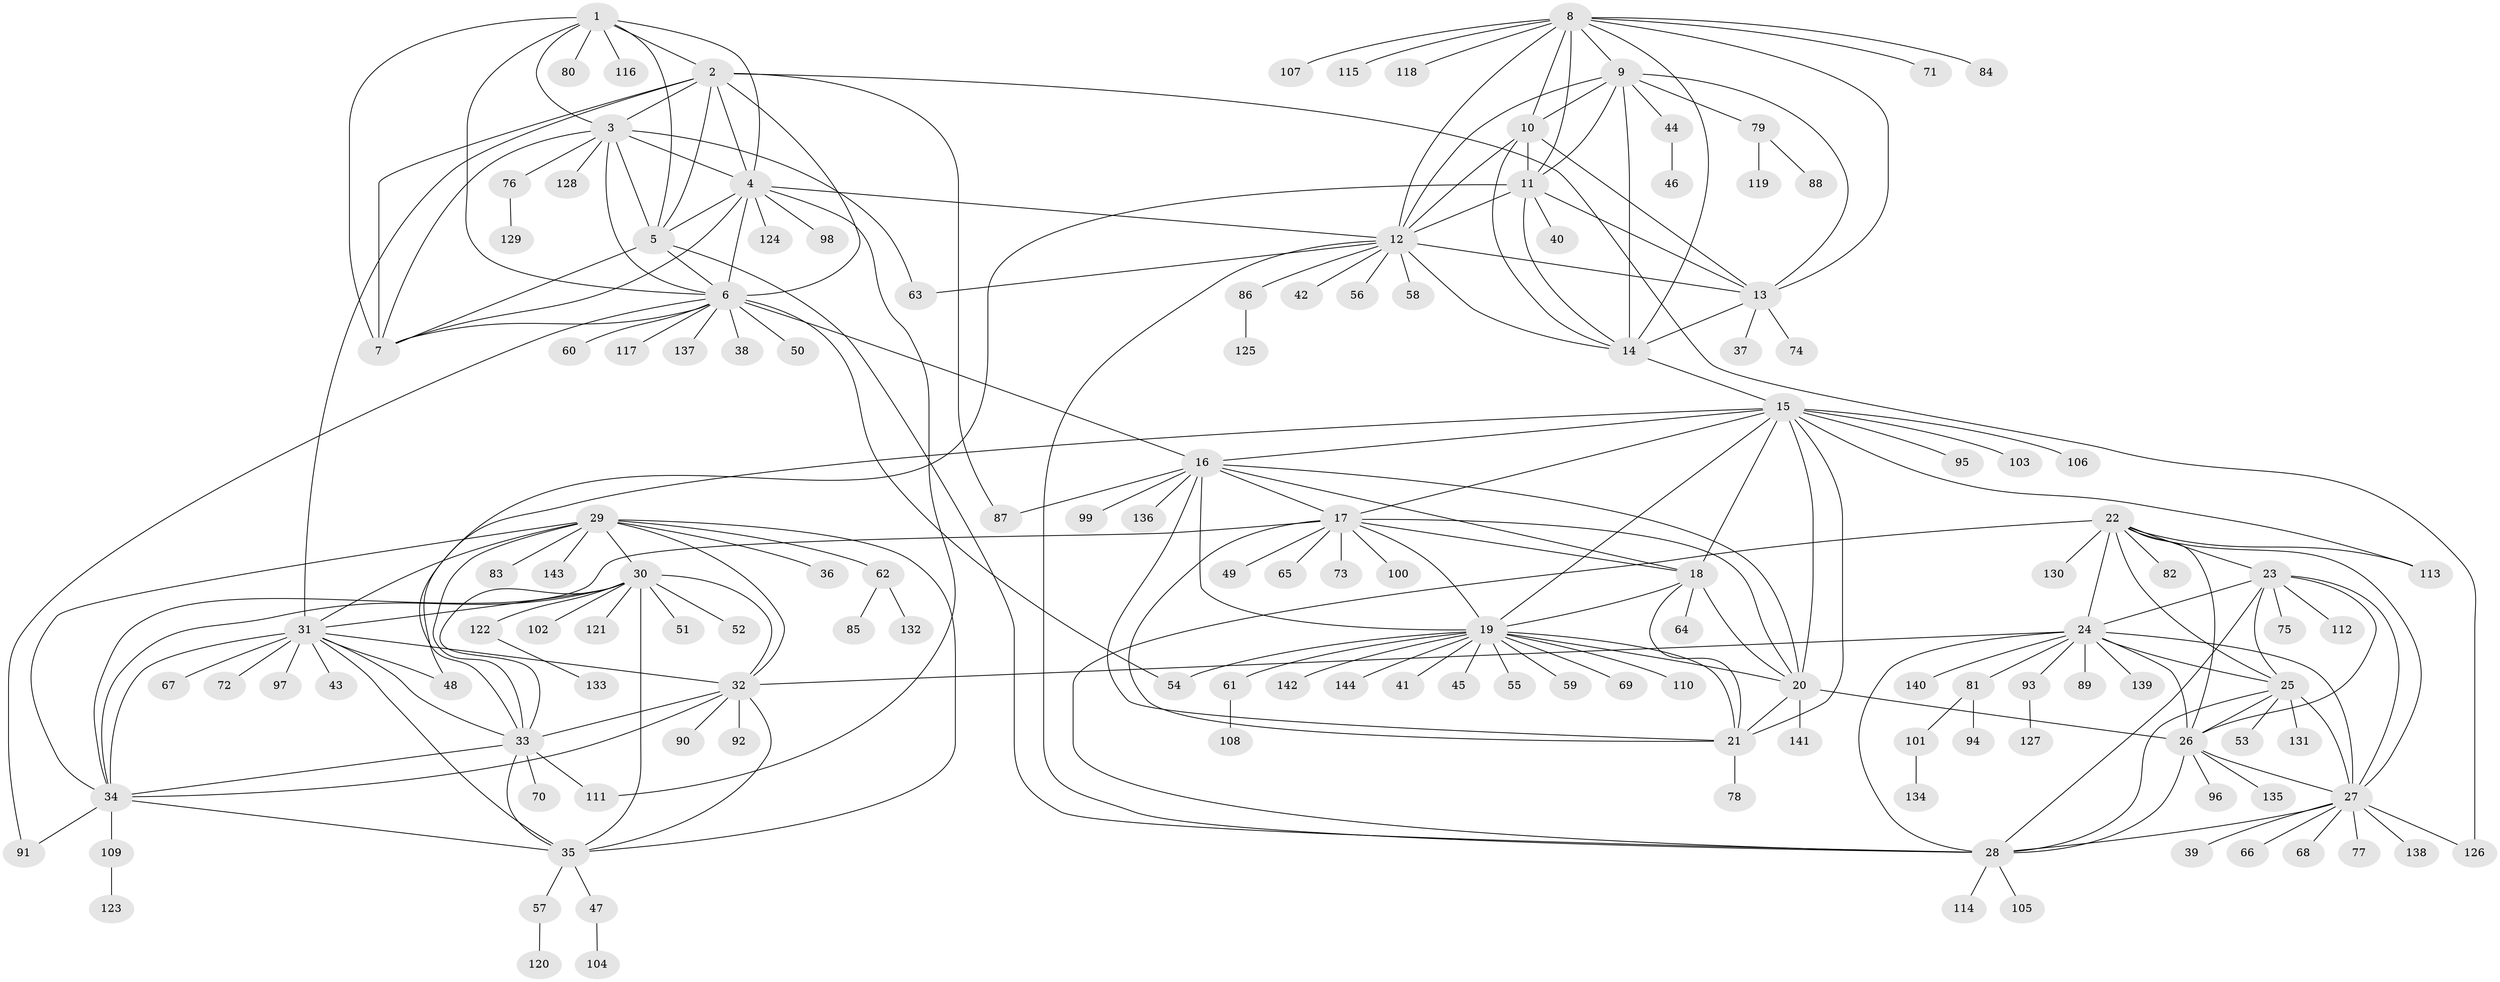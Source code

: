 // coarse degree distribution, {5: 0.027777777777777776, 7: 0.09722222222222222, 13: 0.013888888888888888, 10: 0.027777777777777776, 4: 0.013888888888888888, 11: 0.041666666666666664, 9: 0.041666666666666664, 6: 0.05555555555555555, 8: 0.041666666666666664, 2: 0.16666666666666666, 1: 0.4722222222222222}
// Generated by graph-tools (version 1.1) at 2025/52/03/04/25 22:52:46]
// undirected, 144 vertices, 232 edges
graph export_dot {
  node [color=gray90,style=filled];
  1;
  2;
  3;
  4;
  5;
  6;
  7;
  8;
  9;
  10;
  11;
  12;
  13;
  14;
  15;
  16;
  17;
  18;
  19;
  20;
  21;
  22;
  23;
  24;
  25;
  26;
  27;
  28;
  29;
  30;
  31;
  32;
  33;
  34;
  35;
  36;
  37;
  38;
  39;
  40;
  41;
  42;
  43;
  44;
  45;
  46;
  47;
  48;
  49;
  50;
  51;
  52;
  53;
  54;
  55;
  56;
  57;
  58;
  59;
  60;
  61;
  62;
  63;
  64;
  65;
  66;
  67;
  68;
  69;
  70;
  71;
  72;
  73;
  74;
  75;
  76;
  77;
  78;
  79;
  80;
  81;
  82;
  83;
  84;
  85;
  86;
  87;
  88;
  89;
  90;
  91;
  92;
  93;
  94;
  95;
  96;
  97;
  98;
  99;
  100;
  101;
  102;
  103;
  104;
  105;
  106;
  107;
  108;
  109;
  110;
  111;
  112;
  113;
  114;
  115;
  116;
  117;
  118;
  119;
  120;
  121;
  122;
  123;
  124;
  125;
  126;
  127;
  128;
  129;
  130;
  131;
  132;
  133;
  134;
  135;
  136;
  137;
  138;
  139;
  140;
  141;
  142;
  143;
  144;
  1 -- 2;
  1 -- 3;
  1 -- 4;
  1 -- 5;
  1 -- 6;
  1 -- 7;
  1 -- 80;
  1 -- 116;
  2 -- 3;
  2 -- 4;
  2 -- 5;
  2 -- 6;
  2 -- 7;
  2 -- 31;
  2 -- 87;
  2 -- 126;
  3 -- 4;
  3 -- 5;
  3 -- 6;
  3 -- 7;
  3 -- 63;
  3 -- 76;
  3 -- 128;
  4 -- 5;
  4 -- 6;
  4 -- 7;
  4 -- 12;
  4 -- 98;
  4 -- 111;
  4 -- 124;
  5 -- 6;
  5 -- 7;
  5 -- 28;
  6 -- 7;
  6 -- 16;
  6 -- 38;
  6 -- 50;
  6 -- 54;
  6 -- 60;
  6 -- 91;
  6 -- 117;
  6 -- 137;
  8 -- 9;
  8 -- 10;
  8 -- 11;
  8 -- 12;
  8 -- 13;
  8 -- 14;
  8 -- 71;
  8 -- 84;
  8 -- 107;
  8 -- 115;
  8 -- 118;
  9 -- 10;
  9 -- 11;
  9 -- 12;
  9 -- 13;
  9 -- 14;
  9 -- 44;
  9 -- 79;
  10 -- 11;
  10 -- 12;
  10 -- 13;
  10 -- 14;
  11 -- 12;
  11 -- 13;
  11 -- 14;
  11 -- 33;
  11 -- 40;
  12 -- 13;
  12 -- 14;
  12 -- 28;
  12 -- 42;
  12 -- 56;
  12 -- 58;
  12 -- 63;
  12 -- 86;
  13 -- 14;
  13 -- 37;
  13 -- 74;
  14 -- 15;
  15 -- 16;
  15 -- 17;
  15 -- 18;
  15 -- 19;
  15 -- 20;
  15 -- 21;
  15 -- 48;
  15 -- 95;
  15 -- 103;
  15 -- 106;
  15 -- 113;
  16 -- 17;
  16 -- 18;
  16 -- 19;
  16 -- 20;
  16 -- 21;
  16 -- 87;
  16 -- 99;
  16 -- 136;
  17 -- 18;
  17 -- 19;
  17 -- 20;
  17 -- 21;
  17 -- 34;
  17 -- 49;
  17 -- 65;
  17 -- 73;
  17 -- 100;
  18 -- 19;
  18 -- 20;
  18 -- 21;
  18 -- 64;
  19 -- 20;
  19 -- 21;
  19 -- 41;
  19 -- 45;
  19 -- 54;
  19 -- 55;
  19 -- 59;
  19 -- 61;
  19 -- 69;
  19 -- 110;
  19 -- 142;
  19 -- 144;
  20 -- 21;
  20 -- 26;
  20 -- 141;
  21 -- 78;
  22 -- 23;
  22 -- 24;
  22 -- 25;
  22 -- 26;
  22 -- 27;
  22 -- 28;
  22 -- 82;
  22 -- 113;
  22 -- 130;
  23 -- 24;
  23 -- 25;
  23 -- 26;
  23 -- 27;
  23 -- 28;
  23 -- 75;
  23 -- 112;
  24 -- 25;
  24 -- 26;
  24 -- 27;
  24 -- 28;
  24 -- 32;
  24 -- 81;
  24 -- 89;
  24 -- 93;
  24 -- 139;
  24 -- 140;
  25 -- 26;
  25 -- 27;
  25 -- 28;
  25 -- 53;
  25 -- 131;
  26 -- 27;
  26 -- 28;
  26 -- 96;
  26 -- 135;
  27 -- 28;
  27 -- 39;
  27 -- 66;
  27 -- 68;
  27 -- 77;
  27 -- 126;
  27 -- 138;
  28 -- 105;
  28 -- 114;
  29 -- 30;
  29 -- 31;
  29 -- 32;
  29 -- 33;
  29 -- 34;
  29 -- 35;
  29 -- 36;
  29 -- 62;
  29 -- 83;
  29 -- 143;
  30 -- 31;
  30 -- 32;
  30 -- 33;
  30 -- 34;
  30 -- 35;
  30 -- 51;
  30 -- 52;
  30 -- 102;
  30 -- 121;
  30 -- 122;
  31 -- 32;
  31 -- 33;
  31 -- 34;
  31 -- 35;
  31 -- 43;
  31 -- 48;
  31 -- 67;
  31 -- 72;
  31 -- 97;
  32 -- 33;
  32 -- 34;
  32 -- 35;
  32 -- 90;
  32 -- 92;
  33 -- 34;
  33 -- 35;
  33 -- 70;
  33 -- 111;
  34 -- 35;
  34 -- 91;
  34 -- 109;
  35 -- 47;
  35 -- 57;
  44 -- 46;
  47 -- 104;
  57 -- 120;
  61 -- 108;
  62 -- 85;
  62 -- 132;
  76 -- 129;
  79 -- 88;
  79 -- 119;
  81 -- 94;
  81 -- 101;
  86 -- 125;
  93 -- 127;
  101 -- 134;
  109 -- 123;
  122 -- 133;
}
